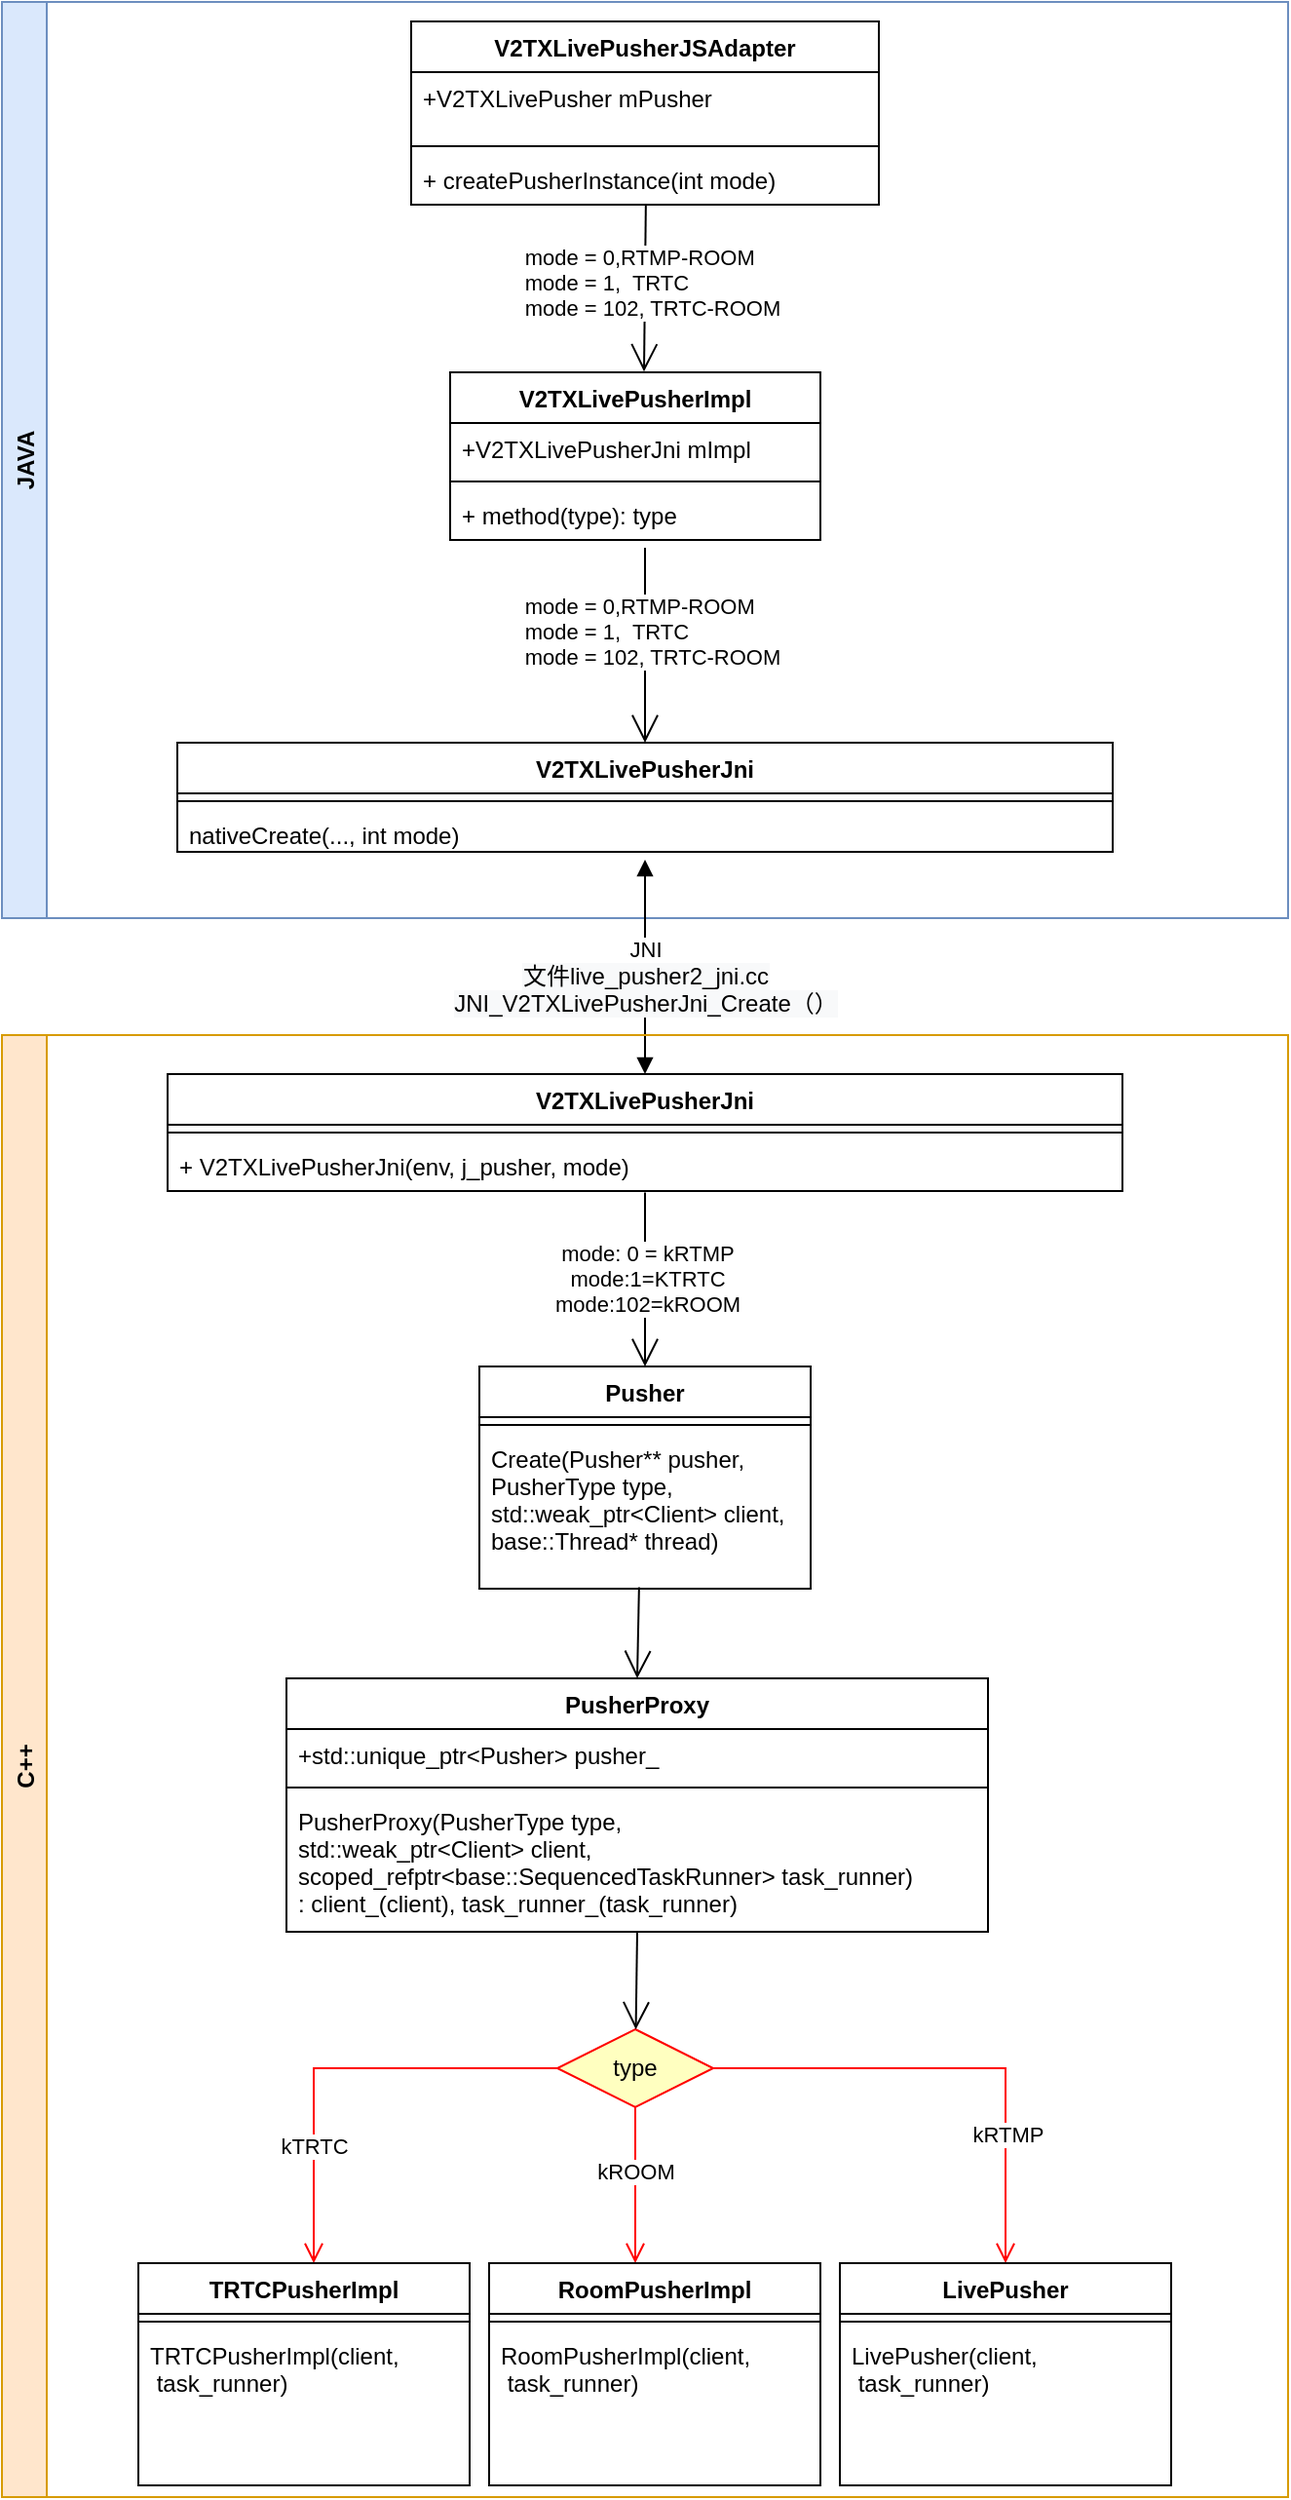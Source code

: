 <mxfile version="19.0.0" type="github">
  <diagram id="C5RBs43oDa-KdzZeNtuy" name="Page-1">
    <mxGraphModel dx="940" dy="614" grid="1" gridSize="10" guides="1" tooltips="1" connect="1" arrows="1" fold="1" page="1" pageScale="1" pageWidth="827" pageHeight="1169" math="0" shadow="0">
      <root>
        <mxCell id="WIyWlLk6GJQsqaUBKTNV-0" />
        <mxCell id="WIyWlLk6GJQsqaUBKTNV-1" parent="WIyWlLk6GJQsqaUBKTNV-0" />
        <mxCell id="IDjnJ62qDtEvt0z7PZGD-0" value="V2TXLivePusherJSAdapter" style="swimlane;fontStyle=1;align=center;verticalAlign=top;childLayout=stackLayout;horizontal=1;startSize=26;horizontalStack=0;resizeParent=1;resizeParentMax=0;resizeLast=0;collapsible=1;marginBottom=0;" parent="WIyWlLk6GJQsqaUBKTNV-1" vertex="1">
          <mxGeometry x="280" y="140" width="240" height="94" as="geometry" />
        </mxCell>
        <mxCell id="IDjnJ62qDtEvt0z7PZGD-1" value="+V2TXLivePusher                   mPusher" style="text;strokeColor=none;fillColor=none;align=left;verticalAlign=top;spacingLeft=4;spacingRight=4;overflow=hidden;rotatable=0;points=[[0,0.5],[1,0.5]];portConstraint=eastwest;" parent="IDjnJ62qDtEvt0z7PZGD-0" vertex="1">
          <mxGeometry y="26" width="240" height="34" as="geometry" />
        </mxCell>
        <mxCell id="IDjnJ62qDtEvt0z7PZGD-2" value="" style="line;strokeWidth=1;fillColor=none;align=left;verticalAlign=middle;spacingTop=-1;spacingLeft=3;spacingRight=3;rotatable=0;labelPosition=right;points=[];portConstraint=eastwest;" parent="IDjnJ62qDtEvt0z7PZGD-0" vertex="1">
          <mxGeometry y="60" width="240" height="8" as="geometry" />
        </mxCell>
        <mxCell id="IDjnJ62qDtEvt0z7PZGD-3" value="+ createPusherInstance(int mode)" style="text;strokeColor=none;fillColor=none;align=left;verticalAlign=top;spacingLeft=4;spacingRight=4;overflow=hidden;rotatable=0;points=[[0,0.5],[1,0.5]];portConstraint=eastwest;" parent="IDjnJ62qDtEvt0z7PZGD-0" vertex="1">
          <mxGeometry y="68" width="240" height="26" as="geometry" />
        </mxCell>
        <mxCell id="IDjnJ62qDtEvt0z7PZGD-4" value="V2TXLivePusherImpl" style="swimlane;fontStyle=1;align=center;verticalAlign=top;childLayout=stackLayout;horizontal=1;startSize=26;horizontalStack=0;resizeParent=1;resizeParentMax=0;resizeLast=0;collapsible=1;marginBottom=0;" parent="WIyWlLk6GJQsqaUBKTNV-1" vertex="1">
          <mxGeometry x="300" y="320" width="190" height="86" as="geometry" />
        </mxCell>
        <mxCell id="IDjnJ62qDtEvt0z7PZGD-5" value="+V2TXLivePusherJni mImpl" style="text;strokeColor=none;fillColor=none;align=left;verticalAlign=top;spacingLeft=4;spacingRight=4;overflow=hidden;rotatable=0;points=[[0,0.5],[1,0.5]];portConstraint=eastwest;" parent="IDjnJ62qDtEvt0z7PZGD-4" vertex="1">
          <mxGeometry y="26" width="190" height="26" as="geometry" />
        </mxCell>
        <mxCell id="IDjnJ62qDtEvt0z7PZGD-6" value="" style="line;strokeWidth=1;fillColor=none;align=left;verticalAlign=middle;spacingTop=-1;spacingLeft=3;spacingRight=3;rotatable=0;labelPosition=right;points=[];portConstraint=eastwest;" parent="IDjnJ62qDtEvt0z7PZGD-4" vertex="1">
          <mxGeometry y="52" width="190" height="8" as="geometry" />
        </mxCell>
        <mxCell id="IDjnJ62qDtEvt0z7PZGD-7" value="+ method(type): type" style="text;strokeColor=none;fillColor=none;align=left;verticalAlign=top;spacingLeft=4;spacingRight=4;overflow=hidden;rotatable=0;points=[[0,0.5],[1,0.5]];portConstraint=eastwest;" parent="IDjnJ62qDtEvt0z7PZGD-4" vertex="1">
          <mxGeometry y="60" width="190" height="26" as="geometry" />
        </mxCell>
        <mxCell id="IDjnJ62qDtEvt0z7PZGD-14" value="" style="endArrow=open;endFill=1;endSize=12;html=1;rounded=0;exitX=0.483;exitY=1.015;exitDx=0;exitDy=0;exitPerimeter=0;entryX=0.5;entryY=0;entryDx=0;entryDy=0;" parent="WIyWlLk6GJQsqaUBKTNV-1" edge="1">
          <mxGeometry width="160" relative="1" as="geometry">
            <mxPoint x="400.42" y="234" as="sourcePoint" />
            <mxPoint x="399.5" y="319.61" as="targetPoint" />
          </mxGeometry>
        </mxCell>
        <mxCell id="IDjnJ62qDtEvt0z7PZGD-15" value="&lt;div style=&quot;text-align: left&quot;&gt;mode = 0,RTMP-ROOM&amp;nbsp;&lt;/div&gt;&lt;div style=&quot;text-align: left&quot;&gt;mode = 1,&amp;nbsp; TRTC&lt;/div&gt;mode = 102, TRTC-ROOM&amp;nbsp;" style="edgeLabel;html=1;align=center;verticalAlign=middle;resizable=0;points=[];" parent="IDjnJ62qDtEvt0z7PZGD-14" vertex="1" connectable="0">
          <mxGeometry x="0.229" y="1" relative="1" as="geometry">
            <mxPoint x="4" y="-13" as="offset" />
          </mxGeometry>
        </mxCell>
        <mxCell id="IDjnJ62qDtEvt0z7PZGD-16" value="" style="endArrow=open;endFill=1;endSize=12;html=1;rounded=0;entryX=0.5;entryY=0;entryDx=0;entryDy=0;" parent="WIyWlLk6GJQsqaUBKTNV-1" target="IDjnJ62qDtEvt0z7PZGD-18" edge="1">
          <mxGeometry width="160" relative="1" as="geometry">
            <mxPoint x="400" y="410" as="sourcePoint" />
            <mxPoint x="399.5" y="505.61" as="targetPoint" />
          </mxGeometry>
        </mxCell>
        <mxCell id="IDjnJ62qDtEvt0z7PZGD-17" value="&lt;div style=&quot;text-align: left&quot;&gt;mode = 0,RTMP-ROOM&amp;nbsp;&lt;/div&gt;&lt;div style=&quot;text-align: left&quot;&gt;mode = 1,&amp;nbsp; TRTC&lt;/div&gt;mode = 102, TRTC-ROOM&amp;nbsp;" style="edgeLabel;html=1;align=center;verticalAlign=middle;resizable=0;points=[];" parent="IDjnJ62qDtEvt0z7PZGD-16" vertex="1" connectable="0">
          <mxGeometry x="0.229" y="1" relative="1" as="geometry">
            <mxPoint x="4" y="-19" as="offset" />
          </mxGeometry>
        </mxCell>
        <mxCell id="IDjnJ62qDtEvt0z7PZGD-18" value="V2TXLivePusherJni" style="swimlane;fontStyle=1;align=center;verticalAlign=top;childLayout=stackLayout;horizontal=1;startSize=26;horizontalStack=0;resizeParent=1;resizeParentMax=0;resizeLast=0;collapsible=1;marginBottom=0;" parent="WIyWlLk6GJQsqaUBKTNV-1" vertex="1">
          <mxGeometry x="160" y="510" width="480" height="56" as="geometry" />
        </mxCell>
        <mxCell id="IDjnJ62qDtEvt0z7PZGD-20" value="" style="line;strokeWidth=1;fillColor=none;align=left;verticalAlign=middle;spacingTop=-1;spacingLeft=3;spacingRight=3;rotatable=0;labelPosition=right;points=[];portConstraint=eastwest;" parent="IDjnJ62qDtEvt0z7PZGD-18" vertex="1">
          <mxGeometry y="26" width="480" height="8" as="geometry" />
        </mxCell>
        <mxCell id="IDjnJ62qDtEvt0z7PZGD-21" value="nativeCreate(..., int mode)" style="text;strokeColor=none;fillColor=none;align=left;verticalAlign=top;spacingLeft=4;spacingRight=4;overflow=hidden;rotatable=0;points=[[0,0.5],[1,0.5]];portConstraint=eastwest;" parent="IDjnJ62qDtEvt0z7PZGD-18" vertex="1">
          <mxGeometry y="34" width="480" height="22" as="geometry" />
        </mxCell>
        <mxCell id="IDjnJ62qDtEvt0z7PZGD-24" value="JAVA" style="swimlane;horizontal=0;fillColor=#dae8fc;strokeColor=#6c8ebf;" parent="WIyWlLk6GJQsqaUBKTNV-1" vertex="1">
          <mxGeometry x="70" y="130" width="660" height="470" as="geometry" />
        </mxCell>
        <mxCell id="IDjnJ62qDtEvt0z7PZGD-25" value="V2TXLivePusherJni" style="swimlane;fontStyle=1;align=center;verticalAlign=top;childLayout=stackLayout;horizontal=1;startSize=26;horizontalStack=0;resizeParent=1;resizeParentMax=0;resizeLast=0;collapsible=1;marginBottom=0;" parent="WIyWlLk6GJQsqaUBKTNV-1" vertex="1">
          <mxGeometry x="155" y="680" width="490" height="60" as="geometry" />
        </mxCell>
        <mxCell id="IDjnJ62qDtEvt0z7PZGD-27" value="" style="line;strokeWidth=1;fillColor=none;align=left;verticalAlign=middle;spacingTop=-1;spacingLeft=3;spacingRight=3;rotatable=0;labelPosition=right;points=[];portConstraint=eastwest;" parent="IDjnJ62qDtEvt0z7PZGD-25" vertex="1">
          <mxGeometry y="26" width="490" height="8" as="geometry" />
        </mxCell>
        <mxCell id="IDjnJ62qDtEvt0z7PZGD-28" value="+ V2TXLivePusherJni(env, j_pusher, mode)" style="text;strokeColor=none;fillColor=none;align=left;verticalAlign=top;spacingLeft=4;spacingRight=4;overflow=hidden;rotatable=0;points=[[0,0.5],[1,0.5]];portConstraint=eastwest;" parent="IDjnJ62qDtEvt0z7PZGD-25" vertex="1">
          <mxGeometry y="34" width="490" height="26" as="geometry" />
        </mxCell>
        <mxCell id="IDjnJ62qDtEvt0z7PZGD-29" value="" style="endArrow=block;startArrow=block;endFill=1;startFill=1;html=1;rounded=0;exitX=0.5;exitY=0;exitDx=0;exitDy=0;" parent="WIyWlLk6GJQsqaUBKTNV-1" source="IDjnJ62qDtEvt0z7PZGD-25" edge="1">
          <mxGeometry width="160" relative="1" as="geometry">
            <mxPoint x="370" y="640" as="sourcePoint" />
            <mxPoint x="400" y="570" as="targetPoint" />
          </mxGeometry>
        </mxCell>
        <mxCell id="IDjnJ62qDtEvt0z7PZGD-30" value="JNI&lt;br&gt;&lt;span style=&quot;font-size: 12px ; text-align: left ; background-color: rgb(248 , 249 , 250)&quot;&gt;文件live_pusher2_jni.cc&lt;br&gt;JNI_V2TXLivePusherJni_Create（）&lt;/span&gt;" style="edgeLabel;html=1;align=center;verticalAlign=middle;resizable=0;points=[];" parent="IDjnJ62qDtEvt0z7PZGD-29" vertex="1" connectable="0">
          <mxGeometry x="0.057" y="2" relative="1" as="geometry">
            <mxPoint x="2" y="8" as="offset" />
          </mxGeometry>
        </mxCell>
        <mxCell id="IDjnJ62qDtEvt0z7PZGD-32" value="Pusher" style="swimlane;fontStyle=1;align=center;verticalAlign=top;childLayout=stackLayout;horizontal=1;startSize=26;horizontalStack=0;resizeParent=1;resizeParentMax=0;resizeLast=0;collapsible=1;marginBottom=0;" parent="WIyWlLk6GJQsqaUBKTNV-1" vertex="1">
          <mxGeometry x="315" y="830" width="170" height="114" as="geometry" />
        </mxCell>
        <mxCell id="IDjnJ62qDtEvt0z7PZGD-34" value="" style="line;strokeWidth=1;fillColor=none;align=left;verticalAlign=middle;spacingTop=-1;spacingLeft=3;spacingRight=3;rotatable=0;labelPosition=right;points=[];portConstraint=eastwest;" parent="IDjnJ62qDtEvt0z7PZGD-32" vertex="1">
          <mxGeometry y="26" width="170" height="8" as="geometry" />
        </mxCell>
        <mxCell id="IDjnJ62qDtEvt0z7PZGD-35" value="Create(Pusher** pusher,&#xa;                    PusherType type,&#xa;                    std::weak_ptr&lt;Client&gt; client,&#xa;                    base::Thread* thread)" style="text;strokeColor=none;fillColor=none;align=left;verticalAlign=top;spacingLeft=4;spacingRight=4;overflow=hidden;rotatable=0;points=[[0,0.5],[1,0.5]];portConstraint=eastwest;" parent="IDjnJ62qDtEvt0z7PZGD-32" vertex="1">
          <mxGeometry y="34" width="170" height="80" as="geometry" />
        </mxCell>
        <mxCell id="IDjnJ62qDtEvt0z7PZGD-36" value="" style="endArrow=open;endFill=1;endSize=12;html=1;rounded=0;exitX=0.5;exitY=1.031;exitDx=0;exitDy=0;exitPerimeter=0;" parent="WIyWlLk6GJQsqaUBKTNV-1" source="IDjnJ62qDtEvt0z7PZGD-28" target="IDjnJ62qDtEvt0z7PZGD-32" edge="1">
          <mxGeometry width="160" relative="1" as="geometry">
            <mxPoint x="310" y="820" as="sourcePoint" />
            <mxPoint x="470" y="820" as="targetPoint" />
          </mxGeometry>
        </mxCell>
        <mxCell id="IDjnJ62qDtEvt0z7PZGD-38" value="&lt;span style=&quot;text-align: left&quot;&gt;mode: 0 = kRTMP&lt;/span&gt;&lt;br style=&quot;text-align: left&quot;&gt;&lt;span style=&quot;text-align: left&quot;&gt;mode:1=KTRTC&lt;/span&gt;&lt;br style=&quot;text-align: left&quot;&gt;&lt;div style=&quot;text-align: left&quot;&gt;mode:102=kROOM&lt;/div&gt;" style="edgeLabel;html=1;align=center;verticalAlign=middle;resizable=0;points=[];" parent="IDjnJ62qDtEvt0z7PZGD-36" vertex="1" connectable="0">
          <mxGeometry x="-0.013" y="1" relative="1" as="geometry">
            <mxPoint as="offset" />
          </mxGeometry>
        </mxCell>
        <mxCell id="IDjnJ62qDtEvt0z7PZGD-47" value="" style="endArrow=open;endFill=1;endSize=12;html=1;rounded=0;exitX=0.482;exitY=0.99;exitDx=0;exitDy=0;exitPerimeter=0;entryX=0.5;entryY=0;entryDx=0;entryDy=0;" parent="WIyWlLk6GJQsqaUBKTNV-1" source="IDjnJ62qDtEvt0z7PZGD-35" target="IDjnJ62qDtEvt0z7PZGD-43" edge="1">
          <mxGeometry width="160" relative="1" as="geometry">
            <mxPoint x="310" y="1080" as="sourcePoint" />
            <mxPoint x="470" y="1080" as="targetPoint" />
          </mxGeometry>
        </mxCell>
        <mxCell id="IDjnJ62qDtEvt0z7PZGD-51" value="type" style="rhombus;whiteSpace=wrap;html=1;fillColor=#ffffc0;strokeColor=#ff0000;" parent="WIyWlLk6GJQsqaUBKTNV-1" vertex="1">
          <mxGeometry x="355" y="1170" width="80" height="40" as="geometry" />
        </mxCell>
        <mxCell id="IDjnJ62qDtEvt0z7PZGD-52" value="" style="edgeStyle=orthogonalEdgeStyle;html=1;align=left;verticalAlign=bottom;endArrow=open;endSize=8;strokeColor=#ff0000;rounded=0;entryX=0.5;entryY=0;entryDx=0;entryDy=0;" parent="WIyWlLk6GJQsqaUBKTNV-1" source="IDjnJ62qDtEvt0z7PZGD-51" target="IDjnJ62qDtEvt0z7PZGD-65" edge="1">
          <mxGeometry x="-1" relative="1" as="geometry">
            <mxPoint x="570" y="1290" as="targetPoint" />
            <Array as="points">
              <mxPoint x="585" y="1190" />
            </Array>
          </mxGeometry>
        </mxCell>
        <mxCell id="IDjnJ62qDtEvt0z7PZGD-58" value="kRTMP" style="edgeLabel;html=1;align=center;verticalAlign=middle;resizable=0;points=[];" parent="IDjnJ62qDtEvt0z7PZGD-52" vertex="1" connectable="0">
          <mxGeometry x="0.472" y="1" relative="1" as="geometry">
            <mxPoint as="offset" />
          </mxGeometry>
        </mxCell>
        <mxCell id="IDjnJ62qDtEvt0z7PZGD-53" value="" style="edgeStyle=orthogonalEdgeStyle;html=1;align=left;verticalAlign=top;endArrow=open;endSize=8;strokeColor=#ff0000;rounded=0;" parent="WIyWlLk6GJQsqaUBKTNV-1" source="IDjnJ62qDtEvt0z7PZGD-51" edge="1">
          <mxGeometry x="-1" y="-22" relative="1" as="geometry">
            <mxPoint x="230" y="1290" as="targetPoint" />
            <Array as="points">
              <mxPoint x="230" y="1190" />
              <mxPoint x="230" y="1280" />
            </Array>
            <mxPoint x="12" y="-20" as="offset" />
          </mxGeometry>
        </mxCell>
        <mxCell id="IDjnJ62qDtEvt0z7PZGD-56" value="kTRTC" style="edgeLabel;html=1;align=center;verticalAlign=middle;resizable=0;points=[];" parent="IDjnJ62qDtEvt0z7PZGD-53" vertex="1" connectable="0">
          <mxGeometry x="0.467" relative="1" as="geometry">
            <mxPoint as="offset" />
          </mxGeometry>
        </mxCell>
        <mxCell id="IDjnJ62qDtEvt0z7PZGD-54" value="" style="edgeStyle=orthogonalEdgeStyle;html=1;align=left;verticalAlign=bottom;endArrow=open;endSize=8;strokeColor=#ff0000;rounded=0;exitX=0.5;exitY=1;exitDx=0;exitDy=0;" parent="WIyWlLk6GJQsqaUBKTNV-1" source="IDjnJ62qDtEvt0z7PZGD-51" edge="1">
          <mxGeometry x="-1" relative="1" as="geometry">
            <mxPoint x="395" y="1290" as="targetPoint" />
            <mxPoint x="445" y="1200" as="sourcePoint" />
          </mxGeometry>
        </mxCell>
        <mxCell id="IDjnJ62qDtEvt0z7PZGD-57" value="kROOM" style="edgeLabel;html=1;align=center;verticalAlign=middle;resizable=0;points=[];" parent="IDjnJ62qDtEvt0z7PZGD-54" vertex="1" connectable="0">
          <mxGeometry x="-0.175" relative="1" as="geometry">
            <mxPoint as="offset" />
          </mxGeometry>
        </mxCell>
        <mxCell id="IDjnJ62qDtEvt0z7PZGD-55" value="" style="endArrow=open;endFill=1;endSize=12;html=1;rounded=0;exitX=0.5;exitY=1;exitDx=0;exitDy=0;exitPerimeter=0;" parent="WIyWlLk6GJQsqaUBKTNV-1" source="IDjnJ62qDtEvt0z7PZGD-46" target="IDjnJ62qDtEvt0z7PZGD-51" edge="1">
          <mxGeometry width="160" relative="1" as="geometry">
            <mxPoint x="310" y="1230" as="sourcePoint" />
            <mxPoint x="470" y="1230" as="targetPoint" />
          </mxGeometry>
        </mxCell>
        <mxCell id="IDjnJ62qDtEvt0z7PZGD-59" value="TRTCPusherImpl" style="swimlane;fontStyle=1;align=center;verticalAlign=top;childLayout=stackLayout;horizontal=1;startSize=26;horizontalStack=0;resizeParent=1;resizeParentMax=0;resizeLast=0;collapsible=1;marginBottom=0;" parent="WIyWlLk6GJQsqaUBKTNV-1" vertex="1">
          <mxGeometry x="140" y="1290" width="170" height="114" as="geometry" />
        </mxCell>
        <mxCell id="IDjnJ62qDtEvt0z7PZGD-60" value="" style="line;strokeWidth=1;fillColor=none;align=left;verticalAlign=middle;spacingTop=-1;spacingLeft=3;spacingRight=3;rotatable=0;labelPosition=right;points=[];portConstraint=eastwest;" parent="IDjnJ62qDtEvt0z7PZGD-59" vertex="1">
          <mxGeometry y="26" width="170" height="8" as="geometry" />
        </mxCell>
        <mxCell id="IDjnJ62qDtEvt0z7PZGD-61" value="TRTCPusherImpl(client,&#xa; task_runner)" style="text;strokeColor=none;fillColor=none;align=left;verticalAlign=top;spacingLeft=4;spacingRight=4;overflow=hidden;rotatable=0;points=[[0,0.5],[1,0.5]];portConstraint=eastwest;" parent="IDjnJ62qDtEvt0z7PZGD-59" vertex="1">
          <mxGeometry y="34" width="170" height="80" as="geometry" />
        </mxCell>
        <mxCell id="IDjnJ62qDtEvt0z7PZGD-62" value="RoomPusherImpl" style="swimlane;fontStyle=1;align=center;verticalAlign=top;childLayout=stackLayout;horizontal=1;startSize=26;horizontalStack=0;resizeParent=1;resizeParentMax=0;resizeLast=0;collapsible=1;marginBottom=0;" parent="WIyWlLk6GJQsqaUBKTNV-1" vertex="1">
          <mxGeometry x="320" y="1290" width="170" height="114" as="geometry" />
        </mxCell>
        <mxCell id="IDjnJ62qDtEvt0z7PZGD-63" value="" style="line;strokeWidth=1;fillColor=none;align=left;verticalAlign=middle;spacingTop=-1;spacingLeft=3;spacingRight=3;rotatable=0;labelPosition=right;points=[];portConstraint=eastwest;" parent="IDjnJ62qDtEvt0z7PZGD-62" vertex="1">
          <mxGeometry y="26" width="170" height="8" as="geometry" />
        </mxCell>
        <mxCell id="IDjnJ62qDtEvt0z7PZGD-64" value="RoomPusherImpl(client,&#xa; task_runner)" style="text;strokeColor=none;fillColor=none;align=left;verticalAlign=top;spacingLeft=4;spacingRight=4;overflow=hidden;rotatable=0;points=[[0,0.5],[1,0.5]];portConstraint=eastwest;" parent="IDjnJ62qDtEvt0z7PZGD-62" vertex="1">
          <mxGeometry y="34" width="170" height="80" as="geometry" />
        </mxCell>
        <mxCell id="IDjnJ62qDtEvt0z7PZGD-65" value="LivePusher" style="swimlane;fontStyle=1;align=center;verticalAlign=top;childLayout=stackLayout;horizontal=1;startSize=26;horizontalStack=0;resizeParent=1;resizeParentMax=0;resizeLast=0;collapsible=1;marginBottom=0;" parent="WIyWlLk6GJQsqaUBKTNV-1" vertex="1">
          <mxGeometry x="500" y="1290" width="170" height="114" as="geometry" />
        </mxCell>
        <mxCell id="IDjnJ62qDtEvt0z7PZGD-66" value="" style="line;strokeWidth=1;fillColor=none;align=left;verticalAlign=middle;spacingTop=-1;spacingLeft=3;spacingRight=3;rotatable=0;labelPosition=right;points=[];portConstraint=eastwest;" parent="IDjnJ62qDtEvt0z7PZGD-65" vertex="1">
          <mxGeometry y="26" width="170" height="8" as="geometry" />
        </mxCell>
        <mxCell id="IDjnJ62qDtEvt0z7PZGD-67" value="LivePusher(client,&#xa; task_runner)" style="text;strokeColor=none;fillColor=none;align=left;verticalAlign=top;spacingLeft=4;spacingRight=4;overflow=hidden;rotatable=0;points=[[0,0.5],[1,0.5]];portConstraint=eastwest;" parent="IDjnJ62qDtEvt0z7PZGD-65" vertex="1">
          <mxGeometry y="34" width="170" height="80" as="geometry" />
        </mxCell>
        <mxCell id="IDjnJ62qDtEvt0z7PZGD-68" value="C++" style="swimlane;horizontal=0;fillColor=#ffe6cc;strokeColor=#d79b00;" parent="WIyWlLk6GJQsqaUBKTNV-1" vertex="1">
          <mxGeometry x="70" y="660" width="660" height="750" as="geometry" />
        </mxCell>
        <mxCell id="IDjnJ62qDtEvt0z7PZGD-43" value="PusherProxy" style="swimlane;fontStyle=1;align=center;verticalAlign=top;childLayout=stackLayout;horizontal=1;startSize=26;horizontalStack=0;resizeParent=1;resizeParentMax=0;resizeLast=0;collapsible=1;marginBottom=0;" parent="IDjnJ62qDtEvt0z7PZGD-68" vertex="1">
          <mxGeometry x="146" y="330" width="360" height="130" as="geometry" />
        </mxCell>
        <mxCell id="IDjnJ62qDtEvt0z7PZGD-44" value="+std::unique_ptr&lt;Pusher&gt; pusher_" style="text;strokeColor=none;fillColor=none;align=left;verticalAlign=top;spacingLeft=4;spacingRight=4;overflow=hidden;rotatable=0;points=[[0,0.5],[1,0.5]];portConstraint=eastwest;" parent="IDjnJ62qDtEvt0z7PZGD-43" vertex="1">
          <mxGeometry y="26" width="360" height="26" as="geometry" />
        </mxCell>
        <mxCell id="IDjnJ62qDtEvt0z7PZGD-45" value="" style="line;strokeWidth=1;fillColor=none;align=left;verticalAlign=middle;spacingTop=-1;spacingLeft=3;spacingRight=3;rotatable=0;labelPosition=right;points=[];portConstraint=eastwest;" parent="IDjnJ62qDtEvt0z7PZGD-43" vertex="1">
          <mxGeometry y="52" width="360" height="8" as="geometry" />
        </mxCell>
        <mxCell id="IDjnJ62qDtEvt0z7PZGD-46" value="PusherProxy(PusherType type,&#xa;                         std::weak_ptr&lt;Client&gt; client,&#xa;                         scoped_refptr&lt;base::SequencedTaskRunner&gt; task_runner)&#xa;    : client_(client), task_runner_(task_runner)" style="text;strokeColor=none;fillColor=none;align=left;verticalAlign=top;spacingLeft=4;spacingRight=4;overflow=hidden;rotatable=0;points=[[0,0.5],[1,0.5]];portConstraint=eastwest;" parent="IDjnJ62qDtEvt0z7PZGD-43" vertex="1">
          <mxGeometry y="60" width="360" height="70" as="geometry" />
        </mxCell>
      </root>
    </mxGraphModel>
  </diagram>
</mxfile>

